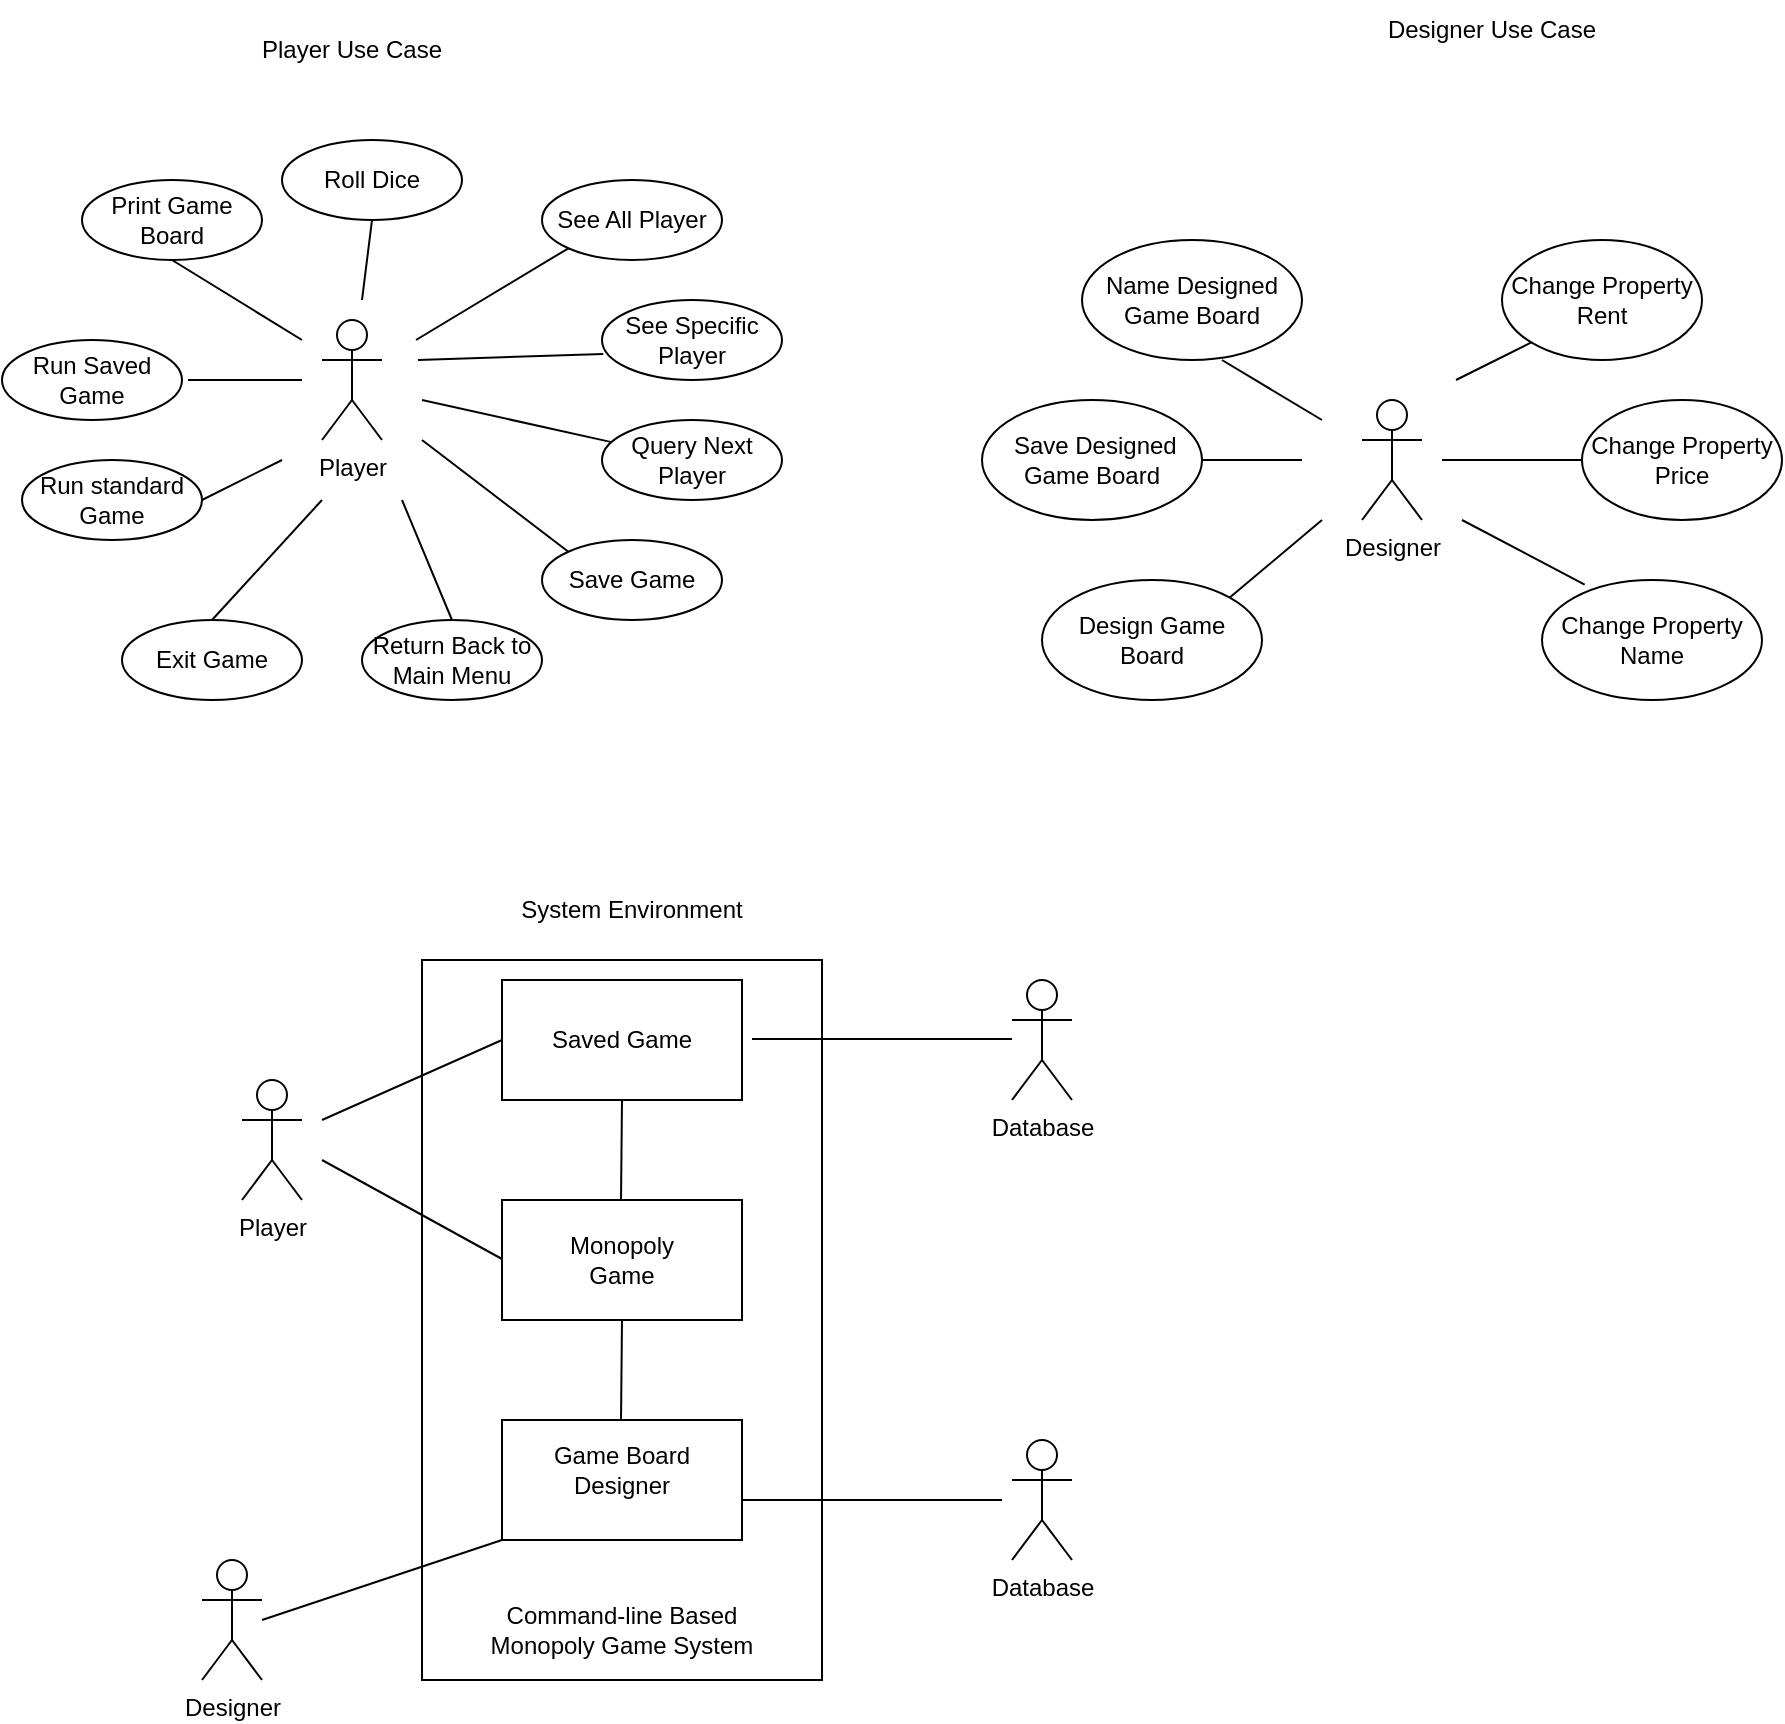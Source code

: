 <mxfile version="24.8.6">
  <diagram name="第 1 页" id="ih9-IMw7Z8A52w9V8mmG">
    <mxGraphModel grid="1" page="1" gridSize="10" guides="1" tooltips="1" connect="1" arrows="1" fold="1" pageScale="1" pageWidth="1654" pageHeight="2336" math="0" shadow="0">
      <root>
        <mxCell id="0" />
        <mxCell id="1" parent="0" />
        <mxCell id="Y4cCQWso9hbtWkiKNrhM-1" value="Player Use Case" style="text;html=1;align=center;verticalAlign=middle;whiteSpace=wrap;rounded=0;" vertex="1" parent="1">
          <mxGeometry x="90" y="90" width="270" height="30" as="geometry" />
        </mxCell>
        <mxCell id="Y4cCQWso9hbtWkiKNrhM-2" value="Designer Use Case" style="text;html=1;align=center;verticalAlign=middle;whiteSpace=wrap;rounded=0;" vertex="1" parent="1">
          <mxGeometry x="660" y="80" width="270" height="30" as="geometry" />
        </mxCell>
        <mxCell id="Y4cCQWso9hbtWkiKNrhM-3" value="Player" style="shape=umlActor;verticalLabelPosition=bottom;verticalAlign=top;html=1;outlineConnect=0;" vertex="1" parent="1">
          <mxGeometry x="210" y="240" width="30" height="60" as="geometry" />
        </mxCell>
        <mxCell id="Y4cCQWso9hbtWkiKNrhM-8" value="Designer" style="shape=umlActor;verticalLabelPosition=bottom;verticalAlign=top;html=1;outlineConnect=0;" vertex="1" parent="1">
          <mxGeometry x="730" y="280" width="30" height="60" as="geometry" />
        </mxCell>
        <mxCell id="Y4cCQWso9hbtWkiKNrhM-9" value="Roll Dice" style="ellipse;whiteSpace=wrap;html=1;" vertex="1" parent="1">
          <mxGeometry x="190" y="150" width="90" height="40" as="geometry" />
        </mxCell>
        <mxCell id="Y4cCQWso9hbtWkiKNrhM-11" value="Print Game Board" style="ellipse;whiteSpace=wrap;html=1;" vertex="1" parent="1">
          <mxGeometry x="90" y="170" width="90" height="40" as="geometry" />
        </mxCell>
        <mxCell id="Y4cCQWso9hbtWkiKNrhM-12" value="See All Player" style="ellipse;whiteSpace=wrap;html=1;" vertex="1" parent="1">
          <mxGeometry x="320" y="170" width="90" height="40" as="geometry" />
        </mxCell>
        <mxCell id="Y4cCQWso9hbtWkiKNrhM-13" value="See Specific Player" style="ellipse;whiteSpace=wrap;html=1;" vertex="1" parent="1">
          <mxGeometry x="350" y="230" width="90" height="40" as="geometry" />
        </mxCell>
        <mxCell id="Y4cCQWso9hbtWkiKNrhM-14" value="Save Game" style="ellipse;whiteSpace=wrap;html=1;" vertex="1" parent="1">
          <mxGeometry x="320" y="350" width="90" height="40" as="geometry" />
        </mxCell>
        <mxCell id="Y4cCQWso9hbtWkiKNrhM-15" value="Exit&lt;span style=&quot;background-color: initial;&quot;&gt;&amp;nbsp;Game&lt;/span&gt;" style="ellipse;whiteSpace=wrap;html=1;" vertex="1" parent="1">
          <mxGeometry x="110" y="390" width="90" height="40" as="geometry" />
        </mxCell>
        <mxCell id="X_HVxVuECXjHWQ6GiVpx-2" value="Query Next Player" style="ellipse;whiteSpace=wrap;html=1;" vertex="1" parent="1">
          <mxGeometry x="350" y="290" width="90" height="40" as="geometry" />
        </mxCell>
        <mxCell id="X_HVxVuECXjHWQ6GiVpx-3" value="Return Back to Main Menu" style="ellipse;whiteSpace=wrap;html=1;" vertex="1" parent="1">
          <mxGeometry x="230" y="390" width="90" height="40" as="geometry" />
        </mxCell>
        <mxCell id="X_HVxVuECXjHWQ6GiVpx-5" value="" style="endArrow=none;html=1;rounded=0;exitX=0.5;exitY=0;exitDx=0;exitDy=0;" edge="1" parent="1" source="Y4cCQWso9hbtWkiKNrhM-15">
          <mxGeometry width="50" height="50" relative="1" as="geometry">
            <mxPoint x="190" y="360" as="sourcePoint" />
            <mxPoint x="210" y="330" as="targetPoint" />
          </mxGeometry>
        </mxCell>
        <mxCell id="X_HVxVuECXjHWQ6GiVpx-8" value="" style="endArrow=none;html=1;rounded=0;exitX=0;exitY=0;exitDx=0;exitDy=0;" edge="1" parent="1" source="Y4cCQWso9hbtWkiKNrhM-14">
          <mxGeometry width="50" height="50" relative="1" as="geometry">
            <mxPoint x="294.5" y="360" as="sourcePoint" />
            <mxPoint x="260" y="300" as="targetPoint" />
          </mxGeometry>
        </mxCell>
        <mxCell id="X_HVxVuECXjHWQ6GiVpx-9" value="" style="endArrow=none;html=1;rounded=0;" edge="1" parent="1" target="X_HVxVuECXjHWQ6GiVpx-2">
          <mxGeometry width="50" height="50" relative="1" as="geometry">
            <mxPoint x="260" y="280" as="sourcePoint" />
            <mxPoint x="310" y="230" as="targetPoint" />
          </mxGeometry>
        </mxCell>
        <mxCell id="X_HVxVuECXjHWQ6GiVpx-10" value="" style="endArrow=none;html=1;rounded=0;entryX=0.007;entryY=0.675;entryDx=0;entryDy=0;entryPerimeter=0;" edge="1" parent="1" target="Y4cCQWso9hbtWkiKNrhM-13">
          <mxGeometry width="50" height="50" relative="1" as="geometry">
            <mxPoint x="258" y="260" as="sourcePoint" />
            <mxPoint x="380" y="275" as="targetPoint" />
          </mxGeometry>
        </mxCell>
        <mxCell id="X_HVxVuECXjHWQ6GiVpx-11" value="" style="endArrow=none;html=1;rounded=0;entryX=0;entryY=1;entryDx=0;entryDy=0;" edge="1" parent="1" target="Y4cCQWso9hbtWkiKNrhM-12">
          <mxGeometry width="50" height="50" relative="1" as="geometry">
            <mxPoint x="257" y="250" as="sourcePoint" />
            <mxPoint x="400" y="257" as="targetPoint" />
          </mxGeometry>
        </mxCell>
        <mxCell id="X_HVxVuECXjHWQ6GiVpx-12" value="" style="endArrow=none;html=1;rounded=0;entryX=0.5;entryY=1;entryDx=0;entryDy=0;" edge="1" parent="1" target="Y4cCQWso9hbtWkiKNrhM-11">
          <mxGeometry width="50" height="50" relative="1" as="geometry">
            <mxPoint x="200" y="250" as="sourcePoint" />
            <mxPoint x="356" y="224" as="targetPoint" />
          </mxGeometry>
        </mxCell>
        <mxCell id="X_HVxVuECXjHWQ6GiVpx-13" value="" style="endArrow=none;html=1;rounded=0;entryX=0.5;entryY=1;entryDx=0;entryDy=0;" edge="1" parent="1" target="Y4cCQWso9hbtWkiKNrhM-9">
          <mxGeometry width="50" height="50" relative="1" as="geometry">
            <mxPoint x="230" y="230" as="sourcePoint" />
            <mxPoint x="305" y="200" as="targetPoint" />
          </mxGeometry>
        </mxCell>
        <mxCell id="X_HVxVuECXjHWQ6GiVpx-14" value="" style="endArrow=none;html=1;rounded=0;exitX=0.5;exitY=0;exitDx=0;exitDy=0;" edge="1" parent="1" source="X_HVxVuECXjHWQ6GiVpx-3">
          <mxGeometry width="50" height="50" relative="1" as="geometry">
            <mxPoint x="255" y="390" as="sourcePoint" />
            <mxPoint x="250" y="330" as="targetPoint" />
          </mxGeometry>
        </mxCell>
        <mxCell id="X_HVxVuECXjHWQ6GiVpx-15" value="&lt;span style=&quot;background-color: initial;&quot;&gt;Design Game&lt;/span&gt;&lt;div&gt;&lt;span style=&quot;background-color: initial;&quot;&gt;Board&lt;/span&gt;&lt;/div&gt;" style="ellipse;whiteSpace=wrap;html=1;" vertex="1" parent="1">
          <mxGeometry x="570" y="370" width="110" height="60" as="geometry" />
        </mxCell>
        <mxCell id="X_HVxVuECXjHWQ6GiVpx-16" value="" style="endArrow=none;html=1;rounded=0;exitX=1;exitY=0;exitDx=0;exitDy=0;" edge="1" parent="1" source="X_HVxVuECXjHWQ6GiVpx-15">
          <mxGeometry width="50" height="50" relative="1" as="geometry">
            <mxPoint x="717" y="400" as="sourcePoint" />
            <mxPoint x="710" y="340" as="targetPoint" />
          </mxGeometry>
        </mxCell>
        <mxCell id="X_HVxVuECXjHWQ6GiVpx-17" value="Change Property Name" style="ellipse;whiteSpace=wrap;html=1;" vertex="1" parent="1">
          <mxGeometry x="820" y="370" width="110" height="60" as="geometry" />
        </mxCell>
        <mxCell id="X_HVxVuECXjHWQ6GiVpx-18" value="" style="endArrow=none;html=1;rounded=0;exitX=0.194;exitY=0.039;exitDx=0;exitDy=0;exitPerimeter=0;" edge="1" parent="1" source="X_HVxVuECXjHWQ6GiVpx-17">
          <mxGeometry width="50" height="50" relative="1" as="geometry">
            <mxPoint x="827" y="330" as="sourcePoint" />
            <mxPoint x="780" y="340" as="targetPoint" />
          </mxGeometry>
        </mxCell>
        <mxCell id="X_HVxVuECXjHWQ6GiVpx-19" value="Change Property Price" style="ellipse;whiteSpace=wrap;html=1;" vertex="1" parent="1">
          <mxGeometry x="840" y="280" width="100" height="60" as="geometry" />
        </mxCell>
        <mxCell id="X_HVxVuECXjHWQ6GiVpx-20" value="" style="endArrow=none;html=1;rounded=0;exitX=0;exitY=0.5;exitDx=0;exitDy=0;" edge="1" parent="1" source="X_HVxVuECXjHWQ6GiVpx-19">
          <mxGeometry width="50" height="50" relative="1" as="geometry">
            <mxPoint x="867" y="290" as="sourcePoint" />
            <mxPoint x="770" y="310" as="targetPoint" />
          </mxGeometry>
        </mxCell>
        <mxCell id="X_HVxVuECXjHWQ6GiVpx-21" value="Change Property Rent" style="ellipse;whiteSpace=wrap;html=1;" vertex="1" parent="1">
          <mxGeometry x="800" y="200" width="100" height="60" as="geometry" />
        </mxCell>
        <mxCell id="X_HVxVuECXjHWQ6GiVpx-22" value="" style="endArrow=none;html=1;rounded=0;exitX=0;exitY=1;exitDx=0;exitDy=0;" edge="1" parent="1" source="X_HVxVuECXjHWQ6GiVpx-21">
          <mxGeometry width="50" height="50" relative="1" as="geometry">
            <mxPoint x="811" y="230" as="sourcePoint" />
            <mxPoint x="777" y="270" as="targetPoint" />
          </mxGeometry>
        </mxCell>
        <mxCell id="X_HVxVuECXjHWQ6GiVpx-23" value="&lt;span style=&quot;background-color: initial;&quot;&gt;Name Designed Game&amp;nbsp;&lt;/span&gt;&lt;span style=&quot;background-color: initial;&quot;&gt;Board&lt;/span&gt;" style="ellipse;whiteSpace=wrap;html=1;" vertex="1" parent="1">
          <mxGeometry x="590" y="200" width="110" height="60" as="geometry" />
        </mxCell>
        <mxCell id="X_HVxVuECXjHWQ6GiVpx-24" value="" style="endArrow=none;html=1;rounded=0;" edge="1" parent="1">
          <mxGeometry width="50" height="50" relative="1" as="geometry">
            <mxPoint x="660" y="260" as="sourcePoint" />
            <mxPoint x="710" y="290" as="targetPoint" />
          </mxGeometry>
        </mxCell>
        <mxCell id="X_HVxVuECXjHWQ6GiVpx-25" value="Run Saved Game" style="ellipse;whiteSpace=wrap;html=1;" vertex="1" parent="1">
          <mxGeometry x="50" y="250" width="90" height="40" as="geometry" />
        </mxCell>
        <mxCell id="X_HVxVuECXjHWQ6GiVpx-26" value="Run standard Game" style="ellipse;whiteSpace=wrap;html=1;" vertex="1" parent="1">
          <mxGeometry x="60" y="310" width="90" height="40" as="geometry" />
        </mxCell>
        <mxCell id="X_HVxVuECXjHWQ6GiVpx-28" value="" style="endArrow=none;html=1;rounded=0;" edge="1" parent="1">
          <mxGeometry width="50" height="50" relative="1" as="geometry">
            <mxPoint x="200" y="270" as="sourcePoint" />
            <mxPoint x="143" y="270" as="targetPoint" />
          </mxGeometry>
        </mxCell>
        <mxCell id="X_HVxVuECXjHWQ6GiVpx-29" value="" style="endArrow=none;html=1;rounded=0;entryX=1;entryY=0.5;entryDx=0;entryDy=0;" edge="1" parent="1" target="X_HVxVuECXjHWQ6GiVpx-26">
          <mxGeometry width="50" height="50" relative="1" as="geometry">
            <mxPoint x="190" y="310" as="sourcePoint" />
            <mxPoint x="140" y="319" as="targetPoint" />
          </mxGeometry>
        </mxCell>
        <mxCell id="X_HVxVuECXjHWQ6GiVpx-30" value="System Environment" style="text;html=1;align=center;verticalAlign=middle;whiteSpace=wrap;rounded=0;" vertex="1" parent="1">
          <mxGeometry x="240" y="520" width="250" height="30" as="geometry" />
        </mxCell>
        <mxCell id="X_HVxVuECXjHWQ6GiVpx-32" value="" style="rounded=0;whiteSpace=wrap;html=1;" vertex="1" parent="1">
          <mxGeometry x="260" y="560" width="200" height="360" as="geometry" />
        </mxCell>
        <mxCell id="X_HVxVuECXjHWQ6GiVpx-33" value="Command-line Based Monopoly Game System" style="text;html=1;align=center;verticalAlign=middle;whiteSpace=wrap;rounded=0;" vertex="1" parent="1">
          <mxGeometry x="290" y="880" width="140" height="30" as="geometry" />
        </mxCell>
        <mxCell id="X_HVxVuECXjHWQ6GiVpx-34" value="Player" style="shape=umlActor;verticalLabelPosition=bottom;verticalAlign=top;html=1;" vertex="1" parent="1">
          <mxGeometry x="170" y="620" width="30" height="60" as="geometry" />
        </mxCell>
        <mxCell id="X_HVxVuECXjHWQ6GiVpx-36" value="" style="rounded=0;whiteSpace=wrap;html=1;" vertex="1" parent="1">
          <mxGeometry x="300" y="680" width="120" height="60" as="geometry" />
        </mxCell>
        <mxCell id="X_HVxVuECXjHWQ6GiVpx-37" value="Database" style="shape=umlActor;verticalLabelPosition=bottom;verticalAlign=top;html=1;" vertex="1" parent="1">
          <mxGeometry x="555" y="800" width="30" height="60" as="geometry" />
        </mxCell>
        <mxCell id="X_HVxVuECXjHWQ6GiVpx-38" value="Designer" style="shape=umlActor;verticalLabelPosition=bottom;verticalAlign=top;html=1;" vertex="1" parent="1">
          <mxGeometry x="150" y="860" width="30" height="60" as="geometry" />
        </mxCell>
        <mxCell id="X_HVxVuECXjHWQ6GiVpx-39" value="" style="rounded=0;whiteSpace=wrap;html=1;" vertex="1" parent="1">
          <mxGeometry x="300" y="790" width="120" height="60" as="geometry" />
        </mxCell>
        <mxCell id="X_HVxVuECXjHWQ6GiVpx-40" value="" style="endArrow=none;html=1;rounded=0;" edge="1" parent="1">
          <mxGeometry width="50" height="50" relative="1" as="geometry">
            <mxPoint x="420" y="830" as="sourcePoint" />
            <mxPoint x="550" y="830" as="targetPoint" />
          </mxGeometry>
        </mxCell>
        <mxCell id="X_HVxVuECXjHWQ6GiVpx-41" value="" style="endArrow=none;html=1;rounded=0;entryX=0;entryY=1;entryDx=0;entryDy=0;" edge="1" parent="1" target="X_HVxVuECXjHWQ6GiVpx-39">
          <mxGeometry width="50" height="50" relative="1" as="geometry">
            <mxPoint x="180" y="890" as="sourcePoint" />
            <mxPoint x="310" y="890" as="targetPoint" />
          </mxGeometry>
        </mxCell>
        <mxCell id="X_HVxVuECXjHWQ6GiVpx-42" value="Game Board Designer" style="text;html=1;align=center;verticalAlign=middle;whiteSpace=wrap;rounded=0;" vertex="1" parent="1">
          <mxGeometry x="320" y="800" width="80" height="30" as="geometry" />
        </mxCell>
        <mxCell id="X_HVxVuECXjHWQ6GiVpx-43" value="Monopoly Game" style="text;html=1;align=center;verticalAlign=middle;whiteSpace=wrap;rounded=0;" vertex="1" parent="1">
          <mxGeometry x="320" y="695" width="80" height="30" as="geometry" />
        </mxCell>
        <mxCell id="X_HVxVuECXjHWQ6GiVpx-45" value="" style="endArrow=none;html=1;rounded=0;entryX=0.5;entryY=1;entryDx=0;entryDy=0;" edge="1" parent="1" target="X_HVxVuECXjHWQ6GiVpx-36">
          <mxGeometry width="50" height="50" relative="1" as="geometry">
            <mxPoint x="359.5" y="790" as="sourcePoint" />
            <mxPoint x="359.5" y="750" as="targetPoint" />
          </mxGeometry>
        </mxCell>
        <mxCell id="X_HVxVuECXjHWQ6GiVpx-46" value="" style="endArrow=none;html=1;rounded=0;" edge="1" parent="1">
          <mxGeometry width="50" height="50" relative="1" as="geometry">
            <mxPoint x="210" y="660" as="sourcePoint" />
            <mxPoint x="300" y="709.5" as="targetPoint" />
          </mxGeometry>
        </mxCell>
        <mxCell id="X_HVxVuECXjHWQ6GiVpx-47" value="Database" style="shape=umlActor;verticalLabelPosition=bottom;verticalAlign=top;html=1;" vertex="1" parent="1">
          <mxGeometry x="555" y="570" width="30" height="60" as="geometry" />
        </mxCell>
        <mxCell id="X_HVxVuECXjHWQ6GiVpx-48" value="" style="rounded=0;whiteSpace=wrap;html=1;" vertex="1" parent="1">
          <mxGeometry x="300" y="570" width="120" height="60" as="geometry" />
        </mxCell>
        <mxCell id="X_HVxVuECXjHWQ6GiVpx-49" value="" style="endArrow=none;html=1;rounded=0;entryX=0.5;entryY=1;entryDx=0;entryDy=0;" edge="1" parent="1">
          <mxGeometry width="50" height="50" relative="1" as="geometry">
            <mxPoint x="359.5" y="680" as="sourcePoint" />
            <mxPoint x="360" y="630" as="targetPoint" />
          </mxGeometry>
        </mxCell>
        <mxCell id="X_HVxVuECXjHWQ6GiVpx-50" value="Saved Game" style="text;html=1;align=center;verticalAlign=middle;whiteSpace=wrap;rounded=0;" vertex="1" parent="1">
          <mxGeometry x="320" y="585" width="80" height="30" as="geometry" />
        </mxCell>
        <mxCell id="X_HVxVuECXjHWQ6GiVpx-51" value="" style="endArrow=none;html=1;rounded=0;" edge="1" parent="1">
          <mxGeometry width="50" height="50" relative="1" as="geometry">
            <mxPoint x="425" y="599.5" as="sourcePoint" />
            <mxPoint x="555" y="599.5" as="targetPoint" />
          </mxGeometry>
        </mxCell>
        <mxCell id="X_HVxVuECXjHWQ6GiVpx-52" value="" style="endArrow=none;html=1;rounded=0;entryX=0;entryY=0.5;entryDx=0;entryDy=0;" edge="1" parent="1" target="X_HVxVuECXjHWQ6GiVpx-48">
          <mxGeometry width="50" height="50" relative="1" as="geometry">
            <mxPoint x="210" y="640" as="sourcePoint" />
            <mxPoint x="290" y="670" as="targetPoint" />
          </mxGeometry>
        </mxCell>
        <mxCell id="X_HVxVuECXjHWQ6GiVpx-53" value="&lt;span style=&quot;background-color: initial;&quot;&gt;&amp;nbsp;Save Designed Game&amp;nbsp;&lt;/span&gt;&lt;span style=&quot;background-color: initial;&quot;&gt;Board&lt;/span&gt;" style="ellipse;whiteSpace=wrap;html=1;" vertex="1" parent="1">
          <mxGeometry x="540" y="280" width="110" height="60" as="geometry" />
        </mxCell>
        <mxCell id="X_HVxVuECXjHWQ6GiVpx-54" value="" style="endArrow=none;html=1;rounded=0;exitX=1;exitY=0.5;exitDx=0;exitDy=0;" edge="1" parent="1" source="X_HVxVuECXjHWQ6GiVpx-53">
          <mxGeometry width="50" height="50" relative="1" as="geometry">
            <mxPoint x="650" y="280" as="sourcePoint" />
            <mxPoint x="700" y="310" as="targetPoint" />
          </mxGeometry>
        </mxCell>
      </root>
    </mxGraphModel>
  </diagram>
</mxfile>
